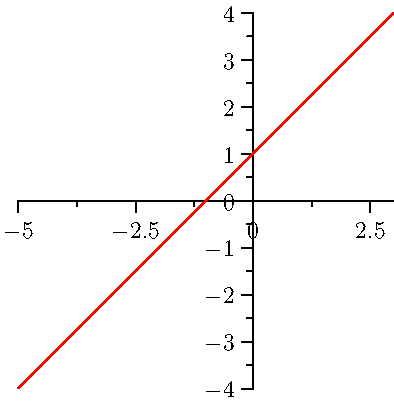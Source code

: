 import graph;
size(0,200);

real l(real x) { return x+1; }

draw(graph(l,-5,3),red);

xaxis(RightTicks);
yaxis(LeftTicks);
